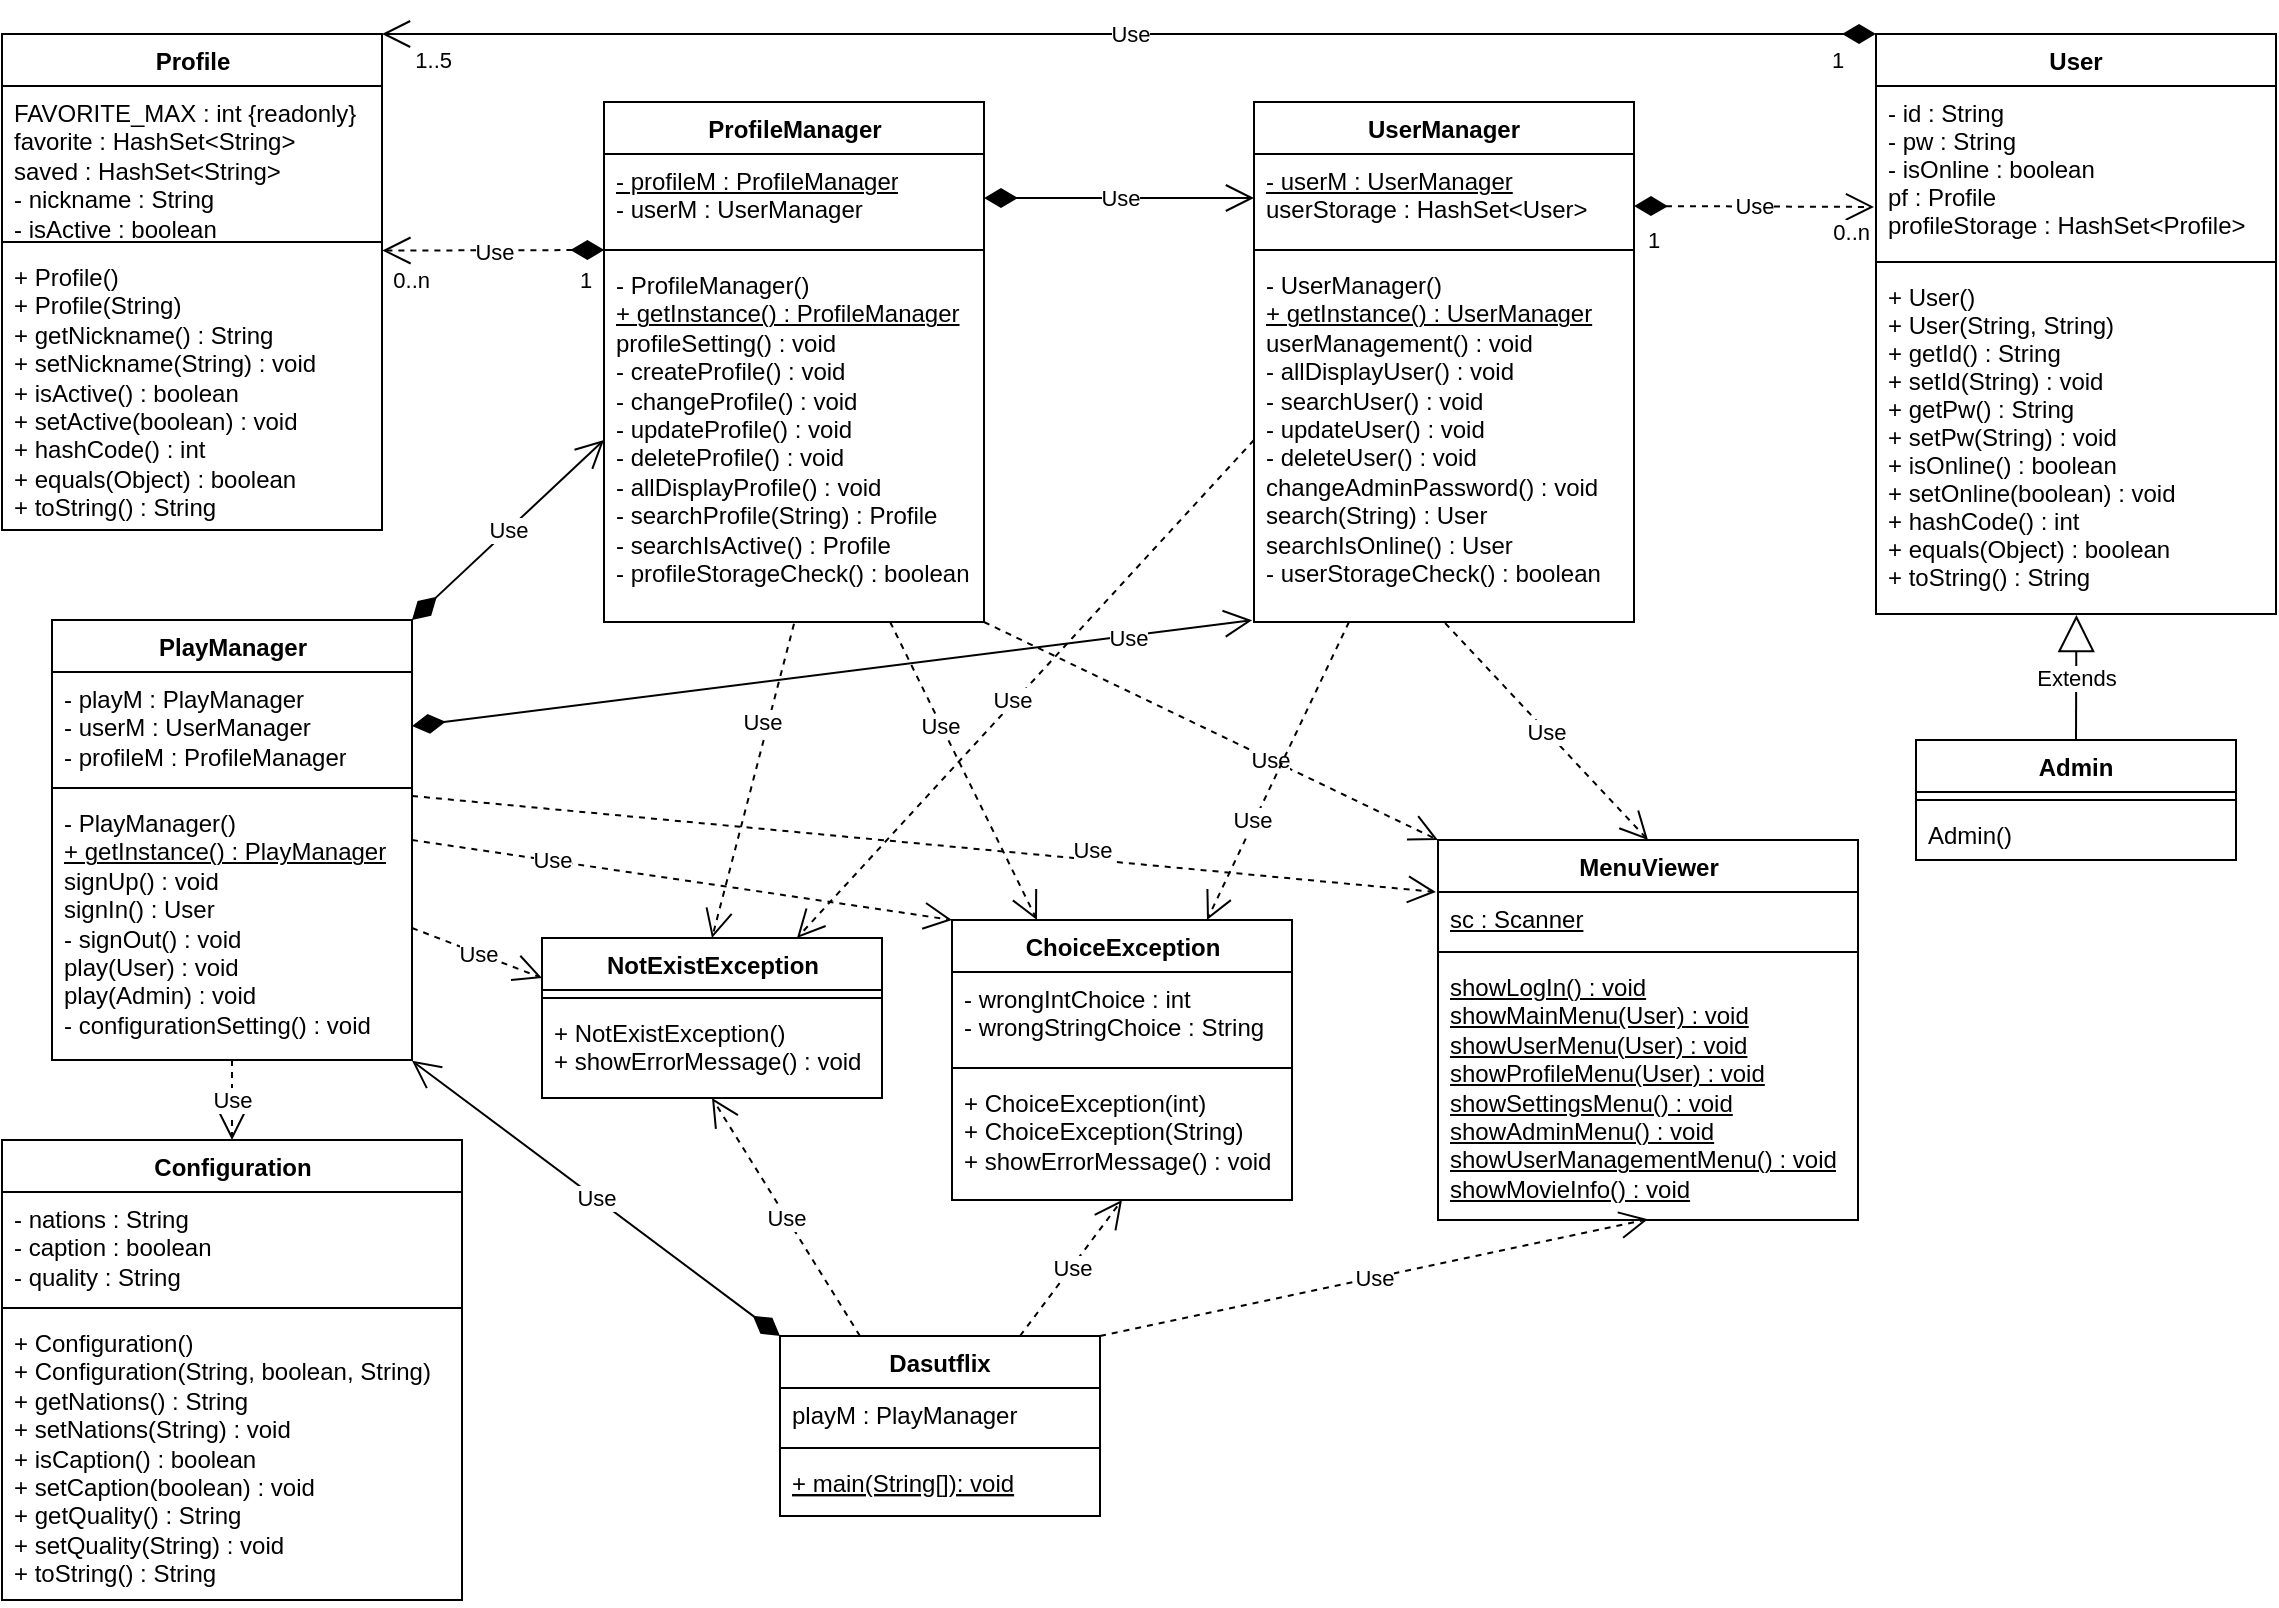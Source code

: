 <mxfile version="18.0.8" type="device"><diagram id="s1wlrXRqjsGbbltYK3rA" name="Page-1"><mxGraphModel dx="1422" dy="737" grid="1" gridSize="10" guides="1" tooltips="1" connect="1" arrows="1" fold="1" page="1" pageScale="1" pageWidth="1169" pageHeight="827" math="0" shadow="0"><root><mxCell id="0"/><mxCell id="1" parent="0"/><mxCell id="IOMvOy915rmZpHEEP97D-1" value="Dasutflix" style="swimlane;fontStyle=1;align=center;verticalAlign=top;childLayout=stackLayout;horizontal=1;startSize=26;horizontalStack=0;resizeParent=1;resizeParentMax=0;resizeLast=0;collapsible=1;marginBottom=0;" parent="1" vertex="1"><mxGeometry x="404" y="688" width="160" height="90" as="geometry"/></mxCell><mxCell id="pPI9vFvV3FU_JDp1H1px-59" value="playM : PlayManager" style="text;strokeColor=none;fillColor=none;align=left;verticalAlign=top;spacingLeft=4;spacingRight=4;overflow=hidden;rotatable=0;points=[[0,0.5],[1,0.5]];portConstraint=eastwest;" parent="IOMvOy915rmZpHEEP97D-1" vertex="1"><mxGeometry y="26" width="160" height="26" as="geometry"/></mxCell><mxCell id="IOMvOy915rmZpHEEP97D-3" value="" style="line;strokeWidth=1;fillColor=none;align=left;verticalAlign=middle;spacingTop=-1;spacingLeft=3;spacingRight=3;rotatable=0;labelPosition=right;points=[];portConstraint=eastwest;" parent="IOMvOy915rmZpHEEP97D-1" vertex="1"><mxGeometry y="52" width="160" height="8" as="geometry"/></mxCell><mxCell id="IOMvOy915rmZpHEEP97D-4" value="+ main(String[]): void" style="text;strokeColor=none;fillColor=none;align=left;verticalAlign=top;spacingLeft=4;spacingRight=4;overflow=hidden;rotatable=0;points=[[0,0.5],[1,0.5]];portConstraint=eastwest;fontStyle=4" parent="IOMvOy915rmZpHEEP97D-1" vertex="1"><mxGeometry y="60" width="160" height="30" as="geometry"/></mxCell><mxCell id="PROegYLJFoKYcYdBYdgi-1" value="Admin" style="swimlane;fontStyle=1;align=center;verticalAlign=top;childLayout=stackLayout;horizontal=1;startSize=26;horizontalStack=0;resizeParent=1;resizeParentMax=0;resizeLast=0;collapsible=1;marginBottom=0;" parent="1" vertex="1"><mxGeometry x="972" y="390" width="160" height="60" as="geometry"/></mxCell><mxCell id="PROegYLJFoKYcYdBYdgi-3" value="" style="line;strokeWidth=1;fillColor=none;align=left;verticalAlign=middle;spacingTop=-1;spacingLeft=3;spacingRight=3;rotatable=0;labelPosition=right;points=[];portConstraint=eastwest;" parent="PROegYLJFoKYcYdBYdgi-1" vertex="1"><mxGeometry y="26" width="160" height="8" as="geometry"/></mxCell><mxCell id="PROegYLJFoKYcYdBYdgi-4" value="Admin()" style="text;strokeColor=none;fillColor=none;align=left;verticalAlign=top;spacingLeft=4;spacingRight=4;overflow=hidden;rotatable=0;points=[[0,0.5],[1,0.5]];portConstraint=eastwest;" parent="PROegYLJFoKYcYdBYdgi-1" vertex="1"><mxGeometry y="34" width="160" height="26" as="geometry"/></mxCell><mxCell id="PROegYLJFoKYcYdBYdgi-5" value="User" style="swimlane;fontStyle=1;align=center;verticalAlign=top;childLayout=stackLayout;horizontal=1;startSize=26;horizontalStack=0;resizeParent=1;resizeParentMax=0;resizeLast=0;collapsible=1;marginBottom=0;" parent="1" vertex="1"><mxGeometry x="952" y="37" width="200" height="290" as="geometry"/></mxCell><mxCell id="PROegYLJFoKYcYdBYdgi-6" value="- id : String&#10;- pw : String&#10;- isOnline : boolean&#10;pf : Profile&#10;profileStorage : HashSet&lt;Profile&gt;&#10;&#10;" style="text;strokeColor=none;fillColor=none;align=left;verticalAlign=top;spacingLeft=4;spacingRight=4;overflow=hidden;rotatable=0;points=[[0,0.5],[1,0.5]];portConstraint=eastwest;" parent="PROegYLJFoKYcYdBYdgi-5" vertex="1"><mxGeometry y="26" width="200" height="84" as="geometry"/></mxCell><mxCell id="PROegYLJFoKYcYdBYdgi-7" value="" style="line;strokeWidth=1;fillColor=none;align=left;verticalAlign=middle;spacingTop=-1;spacingLeft=3;spacingRight=3;rotatable=0;labelPosition=right;points=[];portConstraint=eastwest;" parent="PROegYLJFoKYcYdBYdgi-5" vertex="1"><mxGeometry y="110" width="200" height="8" as="geometry"/></mxCell><mxCell id="PROegYLJFoKYcYdBYdgi-8" value="+ User()&#10;+ User(String, String)&#10;+ getId() : String&#10;+ setId(String) : void&#10;+ getPw() : String&#10;+ setPw(String) : void&#10;+ isOnline() : boolean&#10;+ setOnline(boolean) : void&#10;+ hashCode() : int&#10;+ equals(Object) : boolean&#10;+ toString() : String&#10;&#10;" style="text;strokeColor=none;fillColor=none;align=left;verticalAlign=top;spacingLeft=4;spacingRight=4;overflow=hidden;rotatable=0;points=[[0,0.5],[1,0.5]];portConstraint=eastwest;" parent="PROegYLJFoKYcYdBYdgi-5" vertex="1"><mxGeometry y="118" width="200" height="172" as="geometry"/></mxCell><mxCell id="pPI9vFvV3FU_JDp1H1px-1" value="UserManager" style="swimlane;fontStyle=1;align=center;verticalAlign=top;childLayout=stackLayout;horizontal=1;startSize=26;horizontalStack=0;resizeParent=1;resizeParentMax=0;resizeLast=0;collapsible=1;marginBottom=0;" parent="1" vertex="1"><mxGeometry x="641" y="71" width="190" height="260" as="geometry"/></mxCell><mxCell id="pPI9vFvV3FU_JDp1H1px-2" value="&lt;u&gt;- userM : UserManager&lt;/u&gt;&lt;br&gt;userStorage : HashSet&amp;lt;User&amp;gt;" style="text;strokeColor=none;fillColor=none;align=left;verticalAlign=top;spacingLeft=4;spacingRight=4;overflow=hidden;rotatable=0;points=[[0,0.5],[1,0.5]];portConstraint=eastwest;html=1;" parent="pPI9vFvV3FU_JDp1H1px-1" vertex="1"><mxGeometry y="26" width="190" height="44" as="geometry"/></mxCell><mxCell id="pPI9vFvV3FU_JDp1H1px-3" value="" style="line;strokeWidth=1;fillColor=none;align=left;verticalAlign=middle;spacingTop=-1;spacingLeft=3;spacingRight=3;rotatable=0;labelPosition=right;points=[];portConstraint=eastwest;" parent="pPI9vFvV3FU_JDp1H1px-1" vertex="1"><mxGeometry y="70" width="190" height="8" as="geometry"/></mxCell><mxCell id="pPI9vFvV3FU_JDp1H1px-4" value="&lt;div&gt;- UserManager()&lt;/div&gt;&lt;div&gt;&lt;u&gt;+ getInstance() : UserManager&lt;/u&gt;&lt;/div&gt;&lt;div&gt;userManagement() : void&lt;/div&gt;&lt;div&gt;- allDisplayUser() : void&lt;/div&gt;&lt;div&gt;- searchUser() : void&lt;/div&gt;&lt;div&gt;- updateUser() : void&lt;/div&gt;&lt;div&gt;- deleteUser() : void&lt;/div&gt;&lt;div&gt;changeAdminPassword() : void&lt;/div&gt;&lt;div&gt;search(String) : User&lt;/div&gt;&lt;div&gt;searchIsOnline() : User&lt;/div&gt;&lt;div&gt;- userStorageCheck() : boolean&lt;br&gt;&lt;/div&gt;" style="text;strokeColor=none;fillColor=none;align=left;verticalAlign=top;spacingLeft=4;spacingRight=4;overflow=hidden;rotatable=0;points=[[0,0.5],[1,0.5]];portConstraint=eastwest;html=1;" parent="pPI9vFvV3FU_JDp1H1px-1" vertex="1"><mxGeometry y="78" width="190" height="182" as="geometry"/></mxCell><mxCell id="pPI9vFvV3FU_JDp1H1px-5" value="Profile" style="swimlane;fontStyle=1;align=center;verticalAlign=top;childLayout=stackLayout;horizontal=1;startSize=26;horizontalStack=0;resizeParent=1;resizeParentMax=0;resizeLast=0;collapsible=1;marginBottom=0;html=1;" parent="1" vertex="1"><mxGeometry x="15" y="37" width="190" height="248" as="geometry"/></mxCell><mxCell id="pPI9vFvV3FU_JDp1H1px-6" value="&lt;div&gt;FAVORITE_MAX : int {readonly}&lt;br&gt;&lt;/div&gt;&lt;div&gt;favorite : HashSet&amp;lt;String&amp;gt;&lt;/div&gt;&lt;div&gt;saved : HashSet&amp;lt;String&amp;gt;&lt;/div&gt;&lt;div&gt;- nickname : String&lt;/div&gt;&lt;div&gt;- isActive : boolean&lt;br&gt;&lt;/div&gt;" style="text;strokeColor=none;fillColor=none;align=left;verticalAlign=top;spacingLeft=4;spacingRight=4;overflow=hidden;rotatable=0;points=[[0,0.5],[1,0.5]];portConstraint=eastwest;html=1;" parent="pPI9vFvV3FU_JDp1H1px-5" vertex="1"><mxGeometry y="26" width="190" height="74" as="geometry"/></mxCell><mxCell id="pPI9vFvV3FU_JDp1H1px-7" value="" style="line;strokeWidth=1;fillColor=none;align=left;verticalAlign=middle;spacingTop=-1;spacingLeft=3;spacingRight=3;rotatable=0;labelPosition=right;points=[];portConstraint=eastwest;html=1;" parent="pPI9vFvV3FU_JDp1H1px-5" vertex="1"><mxGeometry y="100" width="190" height="8" as="geometry"/></mxCell><mxCell id="pPI9vFvV3FU_JDp1H1px-8" value="&lt;div&gt;+ Profile()&lt;/div&gt;&lt;div&gt;+ Profile(String)&lt;/div&gt;&lt;div&gt;+ getNickname() : String&lt;/div&gt;&lt;div&gt;+ setNickname(String) : void&lt;/div&gt;&lt;div&gt;+ isActive() : boolean&lt;/div&gt;&lt;div&gt;+ setActive(boolean) : void&lt;/div&gt;&lt;div&gt;+ hashCode() : int&lt;/div&gt;&lt;div&gt;+ equals(Object) : boolean&lt;/div&gt;&lt;div&gt;+ toString() : String&lt;br&gt;&lt;/div&gt;&lt;div&gt;&lt;br&gt;&lt;/div&gt;" style="text;strokeColor=none;fillColor=none;align=left;verticalAlign=top;spacingLeft=4;spacingRight=4;overflow=hidden;rotatable=0;points=[[0,0.5],[1,0.5]];portConstraint=eastwest;html=1;" parent="pPI9vFvV3FU_JDp1H1px-5" vertex="1"><mxGeometry y="108" width="190" height="140" as="geometry"/></mxCell><mxCell id="pPI9vFvV3FU_JDp1H1px-9" value="ProfileManager" style="swimlane;fontStyle=1;align=center;verticalAlign=top;childLayout=stackLayout;horizontal=1;startSize=26;horizontalStack=0;resizeParent=1;resizeParentMax=0;resizeLast=0;collapsible=1;marginBottom=0;html=1;" parent="1" vertex="1"><mxGeometry x="316" y="71" width="190" height="260" as="geometry"/></mxCell><mxCell id="pPI9vFvV3FU_JDp1H1px-10" value="&lt;div&gt;&lt;u&gt;- profileM : ProfileManager&lt;/u&gt;&lt;/div&gt;&lt;div&gt;- userM : UserManager&lt;u&gt;&lt;br&gt;&lt;/u&gt;&lt;/div&gt;" style="text;strokeColor=none;fillColor=none;align=left;verticalAlign=top;spacingLeft=4;spacingRight=4;overflow=hidden;rotatable=0;points=[[0,0.5],[1,0.5]];portConstraint=eastwest;html=1;" parent="pPI9vFvV3FU_JDp1H1px-9" vertex="1"><mxGeometry y="26" width="190" height="44" as="geometry"/></mxCell><mxCell id="pPI9vFvV3FU_JDp1H1px-11" value="" style="line;strokeWidth=1;fillColor=none;align=left;verticalAlign=middle;spacingTop=-1;spacingLeft=3;spacingRight=3;rotatable=0;labelPosition=right;points=[];portConstraint=eastwest;html=1;" parent="pPI9vFvV3FU_JDp1H1px-9" vertex="1"><mxGeometry y="70" width="190" height="8" as="geometry"/></mxCell><mxCell id="pPI9vFvV3FU_JDp1H1px-12" value="&lt;div&gt;- ProfileManager()&lt;/div&gt;&lt;div&gt;&lt;u&gt;+ getInstance() : ProfileManager&lt;/u&gt;&lt;/div&gt;&lt;div&gt;profileSetting() : void&lt;/div&gt;&lt;div&gt;- createProfile() : void&lt;/div&gt;&lt;div&gt;- changeProfile() : void&lt;/div&gt;&lt;div&gt;- updateProfile() : void&lt;/div&gt;&lt;div&gt;- deleteProfile() : void&lt;/div&gt;&lt;div&gt;- allDisplayProfile() : void&lt;/div&gt;&lt;div&gt;- searchProfile(String) : Profile&lt;/div&gt;&lt;div&gt;- searchIsActive() : Profile&lt;/div&gt;&lt;div&gt;- profileStorageCheck() : boolean&lt;br&gt;&lt;/div&gt;" style="text;strokeColor=none;fillColor=none;align=left;verticalAlign=top;spacingLeft=4;spacingRight=4;overflow=hidden;rotatable=0;points=[[0,0.5],[1,0.5]];portConstraint=eastwest;html=1;" parent="pPI9vFvV3FU_JDp1H1px-9" vertex="1"><mxGeometry y="78" width="190" height="182" as="geometry"/></mxCell><mxCell id="pPI9vFvV3FU_JDp1H1px-13" value="PlayManager" style="swimlane;fontStyle=1;align=center;verticalAlign=top;childLayout=stackLayout;horizontal=1;startSize=26;horizontalStack=0;resizeParent=1;resizeParentMax=0;resizeLast=0;collapsible=1;marginBottom=0;html=1;" parent="1" vertex="1"><mxGeometry x="40" y="330" width="180" height="220" as="geometry"/></mxCell><mxCell id="pPI9vFvV3FU_JDp1H1px-14" value="&lt;div&gt;- playM : PlayManager&lt;/div&gt;&lt;div&gt;- userM : UserManager&lt;/div&gt;&lt;div&gt;- profileM : ProfileManager&lt;br&gt;&lt;/div&gt;" style="text;strokeColor=none;fillColor=none;align=left;verticalAlign=top;spacingLeft=4;spacingRight=4;overflow=hidden;rotatable=0;points=[[0,0.5],[1,0.5]];portConstraint=eastwest;html=1;" parent="pPI9vFvV3FU_JDp1H1px-13" vertex="1"><mxGeometry y="26" width="180" height="54" as="geometry"/></mxCell><mxCell id="pPI9vFvV3FU_JDp1H1px-15" value="" style="line;strokeWidth=1;fillColor=none;align=left;verticalAlign=middle;spacingTop=-1;spacingLeft=3;spacingRight=3;rotatable=0;labelPosition=right;points=[];portConstraint=eastwest;html=1;" parent="pPI9vFvV3FU_JDp1H1px-13" vertex="1"><mxGeometry y="80" width="180" height="8" as="geometry"/></mxCell><mxCell id="pPI9vFvV3FU_JDp1H1px-16" value="&lt;div&gt;- PlayManager()&lt;/div&gt;&lt;div&gt;&lt;u&gt;+ getInstance() : PlayManager&lt;/u&gt;&lt;/div&gt;&lt;div&gt;signUp() : void&lt;/div&gt;&lt;div&gt;signIn() : User&lt;/div&gt;&lt;div&gt;- signOut() : void&lt;/div&gt;&lt;div&gt;play(User) : void&lt;/div&gt;&lt;div&gt;play(Admin) : void&lt;/div&gt;&lt;div&gt;- configurationSetting() : void&lt;br&gt;&lt;/div&gt;" style="text;strokeColor=none;fillColor=none;align=left;verticalAlign=top;spacingLeft=4;spacingRight=4;overflow=hidden;rotatable=0;points=[[0,0.5],[1,0.5]];portConstraint=eastwest;html=1;" parent="pPI9vFvV3FU_JDp1H1px-13" vertex="1"><mxGeometry y="88" width="180" height="132" as="geometry"/></mxCell><mxCell id="pPI9vFvV3FU_JDp1H1px-17" value="MenuViewer" style="swimlane;fontStyle=1;align=center;verticalAlign=top;childLayout=stackLayout;horizontal=1;startSize=26;horizontalStack=0;resizeParent=1;resizeParentMax=0;resizeLast=0;collapsible=1;marginBottom=0;html=1;" parent="1" vertex="1"><mxGeometry x="733" y="440" width="210" height="190" as="geometry"/></mxCell><mxCell id="pPI9vFvV3FU_JDp1H1px-18" value="&lt;u&gt;sc : Scanner&lt;/u&gt;" style="text;strokeColor=none;fillColor=none;align=left;verticalAlign=top;spacingLeft=4;spacingRight=4;overflow=hidden;rotatable=0;points=[[0,0.5],[1,0.5]];portConstraint=eastwest;html=1;" parent="pPI9vFvV3FU_JDp1H1px-17" vertex="1"><mxGeometry y="26" width="210" height="26" as="geometry"/></mxCell><mxCell id="pPI9vFvV3FU_JDp1H1px-19" value="" style="line;strokeWidth=1;fillColor=none;align=left;verticalAlign=middle;spacingTop=-1;spacingLeft=3;spacingRight=3;rotatable=0;labelPosition=right;points=[];portConstraint=eastwest;html=1;" parent="pPI9vFvV3FU_JDp1H1px-17" vertex="1"><mxGeometry y="52" width="210" height="8" as="geometry"/></mxCell><mxCell id="pPI9vFvV3FU_JDp1H1px-20" value="&lt;div&gt;&lt;u&gt;showLogIn() : void&lt;/u&gt;&lt;/div&gt;&lt;div&gt;&lt;u&gt;showMainMenu(User) : void&lt;/u&gt;&lt;/div&gt;&lt;div&gt;&lt;u&gt;showUserMenu(User) : void&lt;/u&gt;&lt;/div&gt;&lt;div&gt;&lt;u&gt;showProfileMenu(User) : void&lt;/u&gt;&lt;/div&gt;&lt;div&gt;&lt;u&gt;showSettingsMenu() : void&lt;/u&gt;&lt;/div&gt;&lt;div&gt;&lt;u&gt;showAdminMenu() : void&lt;/u&gt;&lt;/div&gt;&lt;div&gt;&lt;u&gt;showUserManagementMenu() : void&lt;/u&gt;&lt;/div&gt;&lt;div&gt;&lt;u&gt;showMovieInfo() : void&lt;/u&gt;&lt;br&gt;&lt;/div&gt;" style="text;strokeColor=none;fillColor=none;align=left;verticalAlign=top;spacingLeft=4;spacingRight=4;overflow=hidden;rotatable=0;points=[[0,0.5],[1,0.5]];portConstraint=eastwest;html=1;" parent="pPI9vFvV3FU_JDp1H1px-17" vertex="1"><mxGeometry y="60" width="210" height="130" as="geometry"/></mxCell><mxCell id="pPI9vFvV3FU_JDp1H1px-21" value="Configuration" style="swimlane;fontStyle=1;align=center;verticalAlign=top;childLayout=stackLayout;horizontal=1;startSize=26;horizontalStack=0;resizeParent=1;resizeParentMax=0;resizeLast=0;collapsible=1;marginBottom=0;html=1;" parent="1" vertex="1"><mxGeometry x="15" y="590" width="230" height="230" as="geometry"/></mxCell><mxCell id="pPI9vFvV3FU_JDp1H1px-22" value="&lt;div&gt;- nations : String&lt;/div&gt;&lt;div&gt;- caption : boolean&lt;/div&gt;&lt;div&gt;- quality : String&lt;br&gt;&lt;/div&gt;" style="text;strokeColor=none;fillColor=none;align=left;verticalAlign=top;spacingLeft=4;spacingRight=4;overflow=hidden;rotatable=0;points=[[0,0.5],[1,0.5]];portConstraint=eastwest;html=1;" parent="pPI9vFvV3FU_JDp1H1px-21" vertex="1"><mxGeometry y="26" width="230" height="54" as="geometry"/></mxCell><mxCell id="pPI9vFvV3FU_JDp1H1px-23" value="" style="line;strokeWidth=1;fillColor=none;align=left;verticalAlign=middle;spacingTop=-1;spacingLeft=3;spacingRight=3;rotatable=0;labelPosition=right;points=[];portConstraint=eastwest;html=1;" parent="pPI9vFvV3FU_JDp1H1px-21" vertex="1"><mxGeometry y="80" width="230" height="8" as="geometry"/></mxCell><mxCell id="pPI9vFvV3FU_JDp1H1px-24" value="&lt;div&gt;+ Configuration()&lt;/div&gt;&lt;div&gt;+ Configuration(String, boolean, String)&lt;/div&gt;&lt;div&gt;+ getNations() : String&lt;/div&gt;&lt;div&gt;+ setNations(String) : void&lt;/div&gt;&lt;div&gt;+ isCaption() : boolean&lt;/div&gt;&lt;div&gt;+ setCaption(boolean) : void&lt;/div&gt;&lt;div&gt;+ getQuality() : String&lt;/div&gt;&lt;div&gt;+ setQuality(String) : void&lt;/div&gt;&lt;div&gt;+ toString() : String&lt;br&gt;&lt;/div&gt;" style="text;strokeColor=none;fillColor=none;align=left;verticalAlign=top;spacingLeft=4;spacingRight=4;overflow=hidden;rotatable=0;points=[[0,0.5],[1,0.5]];portConstraint=eastwest;html=1;" parent="pPI9vFvV3FU_JDp1H1px-21" vertex="1"><mxGeometry y="88" width="230" height="142" as="geometry"/></mxCell><mxCell id="pPI9vFvV3FU_JDp1H1px-25" value="ChoiceException" style="swimlane;fontStyle=1;align=center;verticalAlign=top;childLayout=stackLayout;horizontal=1;startSize=26;horizontalStack=0;resizeParent=1;resizeParentMax=0;resizeLast=0;collapsible=1;marginBottom=0;html=1;" parent="1" vertex="1"><mxGeometry x="490" y="480" width="170" height="140" as="geometry"/></mxCell><mxCell id="pPI9vFvV3FU_JDp1H1px-26" value="&lt;div&gt;- wrongIntChoice : int&lt;/div&gt;&lt;div&gt;- wrongStringChoice : String&lt;br&gt;&lt;/div&gt;" style="text;strokeColor=none;fillColor=none;align=left;verticalAlign=top;spacingLeft=4;spacingRight=4;overflow=hidden;rotatable=0;points=[[0,0.5],[1,0.5]];portConstraint=eastwest;html=1;" parent="pPI9vFvV3FU_JDp1H1px-25" vertex="1"><mxGeometry y="26" width="170" height="44" as="geometry"/></mxCell><mxCell id="pPI9vFvV3FU_JDp1H1px-27" value="" style="line;strokeWidth=1;fillColor=none;align=left;verticalAlign=middle;spacingTop=-1;spacingLeft=3;spacingRight=3;rotatable=0;labelPosition=right;points=[];portConstraint=eastwest;html=1;" parent="pPI9vFvV3FU_JDp1H1px-25" vertex="1"><mxGeometry y="70" width="170" height="8" as="geometry"/></mxCell><mxCell id="pPI9vFvV3FU_JDp1H1px-28" value="&lt;div&gt;+ ChoiceException(int)&lt;/div&gt;&lt;div&gt;+ ChoiceException(String)&lt;/div&gt;&lt;div&gt;+ showErrorMessage() : void&lt;br&gt;&lt;/div&gt;" style="text;strokeColor=none;fillColor=none;align=left;verticalAlign=top;spacingLeft=4;spacingRight=4;overflow=hidden;rotatable=0;points=[[0,0.5],[1,0.5]];portConstraint=eastwest;html=1;" parent="pPI9vFvV3FU_JDp1H1px-25" vertex="1"><mxGeometry y="78" width="170" height="62" as="geometry"/></mxCell><mxCell id="pPI9vFvV3FU_JDp1H1px-29" value="NotExistException" style="swimlane;fontStyle=1;align=center;verticalAlign=top;childLayout=stackLayout;horizontal=1;startSize=26;horizontalStack=0;resizeParent=1;resizeParentMax=0;resizeLast=0;collapsible=1;marginBottom=0;html=1;" parent="1" vertex="1"><mxGeometry x="285" y="489" width="170" height="80" as="geometry"/></mxCell><mxCell id="pPI9vFvV3FU_JDp1H1px-31" value="" style="line;strokeWidth=1;fillColor=none;align=left;verticalAlign=middle;spacingTop=-1;spacingLeft=3;spacingRight=3;rotatable=0;labelPosition=right;points=[];portConstraint=eastwest;html=1;" parent="pPI9vFvV3FU_JDp1H1px-29" vertex="1"><mxGeometry y="26" width="170" height="8" as="geometry"/></mxCell><mxCell id="pPI9vFvV3FU_JDp1H1px-32" value="&lt;div&gt;+ NotExistException()&lt;/div&gt;&lt;div&gt;+ showErrorMessage() : void&lt;br&gt;&lt;/div&gt;" style="text;strokeColor=none;fillColor=none;align=left;verticalAlign=top;spacingLeft=4;spacingRight=4;overflow=hidden;rotatable=0;points=[[0,0.5],[1,0.5]];portConstraint=eastwest;html=1;" parent="pPI9vFvV3FU_JDp1H1px-29" vertex="1"><mxGeometry y="34" width="170" height="46" as="geometry"/></mxCell><mxCell id="pPI9vFvV3FU_JDp1H1px-33" value="Use" style="endArrow=open;endSize=12;dashed=1;html=1;rounded=0;exitX=1;exitY=0;exitDx=0;exitDy=0;entryX=-0.005;entryY=0;entryDx=0;entryDy=0;entryPerimeter=0;exitPerimeter=0;" parent="1" source="pPI9vFvV3FU_JDp1H1px-16" target="pPI9vFvV3FU_JDp1H1px-18" edge="1"><mxGeometry x="0.328" y="5" width="160" relative="1" as="geometry"><mxPoint x="642" y="400" as="sourcePoint"/><mxPoint x="802" y="400" as="targetPoint"/><mxPoint as="offset"/></mxGeometry></mxCell><mxCell id="pPI9vFvV3FU_JDp1H1px-34" value="Extends" style="endArrow=block;endSize=16;endFill=0;html=1;rounded=0;entryX=0.501;entryY=1.003;entryDx=0;entryDy=0;entryPerimeter=0;exitX=0.5;exitY=0;exitDx=0;exitDy=0;" parent="1" source="PROegYLJFoKYcYdBYdgi-1" target="PROegYLJFoKYcYdBYdgi-8" edge="1"><mxGeometry width="160" relative="1" as="geometry"><mxPoint x="732" y="382" as="sourcePoint"/><mxPoint x="892" y="382" as="targetPoint"/></mxGeometry></mxCell><mxCell id="pPI9vFvV3FU_JDp1H1px-38" value="Use" style="endArrow=open;html=1;endSize=12;startArrow=diamondThin;startSize=14;startFill=1;rounded=0;entryX=-0.005;entryY=0.72;entryDx=0;entryDy=0;exitX=1;exitY=0.591;exitDx=0;exitDy=0;dashed=1;exitPerimeter=0;entryPerimeter=0;" parent="1" source="pPI9vFvV3FU_JDp1H1px-2" target="PROegYLJFoKYcYdBYdgi-6" edge="1"><mxGeometry relative="1" as="geometry"><mxPoint x="772.0" y="142" as="sourcePoint"/><mxPoint x="932.0" y="142" as="targetPoint"/></mxGeometry></mxCell><mxCell id="pPI9vFvV3FU_JDp1H1px-39" value="1" style="edgeLabel;resizable=0;html=1;align=left;verticalAlign=top;" parent="pPI9vFvV3FU_JDp1H1px-38" connectable="0" vertex="1"><mxGeometry x="-1" relative="1" as="geometry"><mxPoint x="5" y="4" as="offset"/></mxGeometry></mxCell><mxCell id="pPI9vFvV3FU_JDp1H1px-40" value="0..n" style="edgeLabel;resizable=0;html=1;align=right;verticalAlign=top;" parent="pPI9vFvV3FU_JDp1H1px-38" connectable="0" vertex="1"><mxGeometry x="1" relative="1" as="geometry"><mxPoint x="-1" as="offset"/></mxGeometry></mxCell><mxCell id="pPI9vFvV3FU_JDp1H1px-41" value="Use" style="endArrow=open;html=1;endSize=12;startArrow=diamondThin;startSize=14;startFill=1;rounded=0;exitX=0.001;exitY=0.5;exitDx=0;exitDy=0;entryX=1.001;entryY=0.002;entryDx=0;entryDy=0;dashed=1;entryPerimeter=0;exitPerimeter=0;" parent="1" source="pPI9vFvV3FU_JDp1H1px-11" target="pPI9vFvV3FU_JDp1H1px-8" edge="1"><mxGeometry x="0.002" y="1" relative="1" as="geometry"><mxPoint x="490.0" y="180" as="sourcePoint"/><mxPoint x="650.0" y="180" as="targetPoint"/><mxPoint as="offset"/></mxGeometry></mxCell><mxCell id="pPI9vFvV3FU_JDp1H1px-42" value="1" style="edgeLabel;resizable=0;html=1;align=left;verticalAlign=top;" parent="pPI9vFvV3FU_JDp1H1px-41" connectable="0" vertex="1"><mxGeometry x="-1" relative="1" as="geometry"><mxPoint x="-14" y="2" as="offset"/></mxGeometry></mxCell><mxCell id="pPI9vFvV3FU_JDp1H1px-43" value="0..n" style="edgeLabel;resizable=0;html=1;align=right;verticalAlign=top;" parent="pPI9vFvV3FU_JDp1H1px-41" connectable="0" vertex="1"><mxGeometry x="1" relative="1" as="geometry"><mxPoint x="24" y="2" as="offset"/></mxGeometry></mxCell><mxCell id="pPI9vFvV3FU_JDp1H1px-44" value="Use" style="endArrow=open;endSize=12;dashed=1;html=1;rounded=0;exitX=1;exitY=0;exitDx=0;exitDy=0;entryX=0.5;entryY=0.997;entryDx=0;entryDy=0;entryPerimeter=0;" parent="1" source="IOMvOy915rmZpHEEP97D-1" target="pPI9vFvV3FU_JDp1H1px-20" edge="1"><mxGeometry width="160" relative="1" as="geometry"><mxPoint x="786.0" y="551.41" as="sourcePoint"/><mxPoint x="946.0" y="551.41" as="targetPoint"/></mxGeometry></mxCell><mxCell id="pPI9vFvV3FU_JDp1H1px-45" value="Use" style="endArrow=open;endSize=12;dashed=1;html=1;rounded=0;exitX=0.5;exitY=1;exitDx=0;exitDy=0;entryX=0.5;entryY=0;entryDx=0;entryDy=0;" parent="1" source="pPI9vFvV3FU_JDp1H1px-13" target="pPI9vFvV3FU_JDp1H1px-21" edge="1"><mxGeometry width="160" relative="1" as="geometry"><mxPoint x="188" y="378" as="sourcePoint"/><mxPoint x="348" y="378" as="targetPoint"/></mxGeometry></mxCell><mxCell id="pPI9vFvV3FU_JDp1H1px-46" value="Use" style="endArrow=open;html=1;endSize=12;startArrow=diamondThin;startSize=14;startFill=1;rounded=0;exitX=1;exitY=0.5;exitDx=0;exitDy=0;entryX=0;entryY=0.5;entryDx=0;entryDy=0;" parent="1" source="pPI9vFvV3FU_JDp1H1px-10" target="pPI9vFvV3FU_JDp1H1px-2" edge="1"><mxGeometry relative="1" as="geometry"><mxPoint x="630" y="53" as="sourcePoint"/><mxPoint x="790" y="53" as="targetPoint"/></mxGeometry></mxCell><mxCell id="pPI9vFvV3FU_JDp1H1px-49" value="Use" style="endArrow=open;html=1;endSize=12;startArrow=diamondThin;startSize=14;startFill=1;rounded=0;exitX=1;exitY=0.5;exitDx=0;exitDy=0;entryX=-0.005;entryY=0.995;entryDx=0;entryDy=0;entryPerimeter=0;" parent="1" source="pPI9vFvV3FU_JDp1H1px-14" target="pPI9vFvV3FU_JDp1H1px-4" edge="1"><mxGeometry x="0.704" y="-1" relative="1" as="geometry"><mxPoint x="495" y="393" as="sourcePoint"/><mxPoint x="627" y="393" as="targetPoint"/><mxPoint as="offset"/></mxGeometry></mxCell><mxCell id="pPI9vFvV3FU_JDp1H1px-52" value="Use" style="endArrow=open;html=1;endSize=12;startArrow=diamondThin;startSize=14;startFill=1;rounded=0;exitX=1;exitY=0;exitDx=0;exitDy=0;entryX=0;entryY=0.5;entryDx=0;entryDy=0;" parent="1" source="pPI9vFvV3FU_JDp1H1px-13" target="pPI9vFvV3FU_JDp1H1px-12" edge="1"><mxGeometry relative="1" as="geometry"><mxPoint x="480" y="426" as="sourcePoint"/><mxPoint x="634.05" y="364.09" as="targetPoint"/></mxGeometry></mxCell><mxCell id="pPI9vFvV3FU_JDp1H1px-55" value="Use" style="endArrow=open;html=1;endSize=12;startArrow=diamondThin;startSize=14;startFill=1;rounded=0;entryX=1;entryY=0;entryDx=0;entryDy=0;exitX=0;exitY=0;exitDx=0;exitDy=0;" parent="1" source="PROegYLJFoKYcYdBYdgi-5" target="pPI9vFvV3FU_JDp1H1px-5" edge="1"><mxGeometry relative="1" as="geometry"><mxPoint x="670" as="sourcePoint"/><mxPoint x="700" y="37" as="targetPoint"/></mxGeometry></mxCell><mxCell id="pPI9vFvV3FU_JDp1H1px-56" value="1" style="edgeLabel;resizable=0;html=1;align=left;verticalAlign=top;" parent="pPI9vFvV3FU_JDp1H1px-55" connectable="0" vertex="1"><mxGeometry x="-1" relative="1" as="geometry"><mxPoint x="-24" as="offset"/></mxGeometry></mxCell><mxCell id="pPI9vFvV3FU_JDp1H1px-57" value="1..5" style="edgeLabel;resizable=0;html=1;align=right;verticalAlign=top;" parent="pPI9vFvV3FU_JDp1H1px-55" connectable="0" vertex="1"><mxGeometry x="1" relative="1" as="geometry"><mxPoint x="35" as="offset"/></mxGeometry></mxCell><mxCell id="pPI9vFvV3FU_JDp1H1px-60" value="Use" style="endArrow=open;html=1;endSize=12;startArrow=diamondThin;startSize=14;startFill=1;rounded=0;exitX=0;exitY=0;exitDx=0;exitDy=0;entryX=1;entryY=1.003;entryDx=0;entryDy=0;entryPerimeter=0;" parent="1" source="IOMvOy915rmZpHEEP97D-1" target="pPI9vFvV3FU_JDp1H1px-16" edge="1"><mxGeometry relative="1" as="geometry"><mxPoint x="515" y="444" as="sourcePoint"/><mxPoint x="651.05" y="364.09" as="targetPoint"/></mxGeometry></mxCell><mxCell id="pPI9vFvV3FU_JDp1H1px-64" value="Use" style="endArrow=open;endSize=12;dashed=1;html=1;rounded=0;exitX=0.503;exitY=1.003;exitDx=0;exitDy=0;entryX=0.5;entryY=0;entryDx=0;entryDy=0;exitPerimeter=0;" parent="1" source="pPI9vFvV3FU_JDp1H1px-4" target="pPI9vFvV3FU_JDp1H1px-17" edge="1"><mxGeometry width="160" relative="1" as="geometry"><mxPoint x="559" y="497" as="sourcePoint"/><mxPoint x="664" y="497" as="targetPoint"/></mxGeometry></mxCell><mxCell id="pPI9vFvV3FU_JDp1H1px-65" value="Use" style="endArrow=open;endSize=12;dashed=1;html=1;rounded=0;exitX=1;exitY=1;exitDx=0;exitDy=0;entryX=0;entryY=0;entryDx=0;entryDy=0;" parent="1" source="pPI9vFvV3FU_JDp1H1px-9" target="pPI9vFvV3FU_JDp1H1px-17" edge="1"><mxGeometry x="0.262" width="160" relative="1" as="geometry"><mxPoint x="525" y="507" as="sourcePoint"/><mxPoint x="630" y="507" as="targetPoint"/><mxPoint as="offset"/></mxGeometry></mxCell><mxCell id="pPI9vFvV3FU_JDp1H1px-67" value="Use" style="endArrow=open;endSize=12;dashed=1;html=1;rounded=0;exitX=0.75;exitY=0;exitDx=0;exitDy=0;entryX=0.5;entryY=1;entryDx=0;entryDy=0;" parent="1" source="IOMvOy915rmZpHEEP97D-1" target="pPI9vFvV3FU_JDp1H1px-25" edge="1"><mxGeometry width="160" relative="1" as="geometry"><mxPoint x="610" y="700" as="sourcePoint"/><mxPoint x="848" y="624.61" as="targetPoint"/></mxGeometry></mxCell><mxCell id="pPI9vFvV3FU_JDp1H1px-68" value="Use" style="endArrow=open;endSize=12;dashed=1;html=1;rounded=0;exitX=0.25;exitY=0;exitDx=0;exitDy=0;entryX=0.5;entryY=1;entryDx=0;entryDy=0;" parent="1" source="IOMvOy915rmZpHEEP97D-1" target="pPI9vFvV3FU_JDp1H1px-29" edge="1"><mxGeometry width="160" relative="1" as="geometry"><mxPoint x="570" y="700" as="sourcePoint"/><mxPoint x="585" y="630" as="targetPoint"/></mxGeometry></mxCell><mxCell id="pPI9vFvV3FU_JDp1H1px-69" value="Use" style="endArrow=open;endSize=12;dashed=1;html=1;rounded=0;exitX=1;exitY=0.5;exitDx=0;exitDy=0;entryX=0;entryY=0.25;entryDx=0;entryDy=0;" parent="1" source="pPI9vFvV3FU_JDp1H1px-16" target="pPI9vFvV3FU_JDp1H1px-29" edge="1"><mxGeometry width="160" relative="1" as="geometry"><mxPoint x="490" y="700" as="sourcePoint"/><mxPoint x="401" y="569" as="targetPoint"/></mxGeometry></mxCell><mxCell id="pPI9vFvV3FU_JDp1H1px-70" value="Use" style="endArrow=open;endSize=12;dashed=1;html=1;rounded=0;exitX=0.5;exitY=1.005;exitDx=0;exitDy=0;entryX=0.5;entryY=0;entryDx=0;entryDy=0;exitPerimeter=0;" parent="1" source="pPI9vFvV3FU_JDp1H1px-12" target="pPI9vFvV3FU_JDp1H1px-29" edge="1"><mxGeometry x="-0.361" y="-3" width="160" relative="1" as="geometry"><mxPoint x="230" y="443.048" as="sourcePoint"/><mxPoint x="741.95" y="461" as="targetPoint"/><mxPoint as="offset"/></mxGeometry></mxCell><mxCell id="pPI9vFvV3FU_JDp1H1px-71" value="Use" style="endArrow=open;endSize=12;dashed=1;html=1;rounded=0;exitX=0.753;exitY=1;exitDx=0;exitDy=0;entryX=0.25;entryY=0;entryDx=0;entryDy=0;exitPerimeter=0;" parent="1" source="pPI9vFvV3FU_JDp1H1px-12" target="pPI9vFvV3FU_JDp1H1px-25" edge="1"><mxGeometry x="-0.308" y="-1" width="160" relative="1" as="geometry"><mxPoint x="369" y="367.91" as="sourcePoint"/><mxPoint x="401" y="489" as="targetPoint"/><mxPoint as="offset"/></mxGeometry></mxCell><mxCell id="pPI9vFvV3FU_JDp1H1px-72" value="Use" style="endArrow=open;endSize=12;dashed=1;html=1;rounded=0;exitX=0.25;exitY=1;exitDx=0;exitDy=0;entryX=0.75;entryY=0;entryDx=0;entryDy=0;" parent="1" source="pPI9vFvV3FU_JDp1H1px-1" target="pPI9vFvV3FU_JDp1H1px-25" edge="1"><mxGeometry x="0.336" y="-1" width="160" relative="1" as="geometry"><mxPoint x="417.07" y="367" as="sourcePoint"/><mxPoint x="542.5" y="490" as="targetPoint"/><mxPoint as="offset"/></mxGeometry></mxCell><mxCell id="pPI9vFvV3FU_JDp1H1px-73" value="Use" style="endArrow=open;endSize=12;dashed=1;html=1;rounded=0;exitX=1;exitY=0.5;exitDx=0;exitDy=0;entryX=0;entryY=0;entryDx=0;entryDy=0;" parent="1" source="pPI9vFvV3FU_JDp1H1px-13" target="pPI9vFvV3FU_JDp1H1px-25" edge="1"><mxGeometry x="-0.482" width="160" relative="1" as="geometry"><mxPoint x="230" y="494" as="sourcePoint"/><mxPoint x="317" y="545" as="targetPoint"/><mxPoint as="offset"/></mxGeometry></mxCell><mxCell id="pPI9vFvV3FU_JDp1H1px-74" value="Use" style="endArrow=open;endSize=12;dashed=1;html=1;rounded=0;exitX=0;exitY=0.5;exitDx=0;exitDy=0;entryX=0.75;entryY=0;entryDx=0;entryDy=0;" parent="1" source="pPI9vFvV3FU_JDp1H1px-4" target="pPI9vFvV3FU_JDp1H1px-29" edge="1"><mxGeometry x="0.051" y="-1" width="160" relative="1" as="geometry"><mxPoint x="759.5" y="366" as="sourcePoint"/><mxPoint x="627.5" y="490" as="targetPoint"/><mxPoint as="offset"/></mxGeometry></mxCell></root></mxGraphModel></diagram></mxfile>